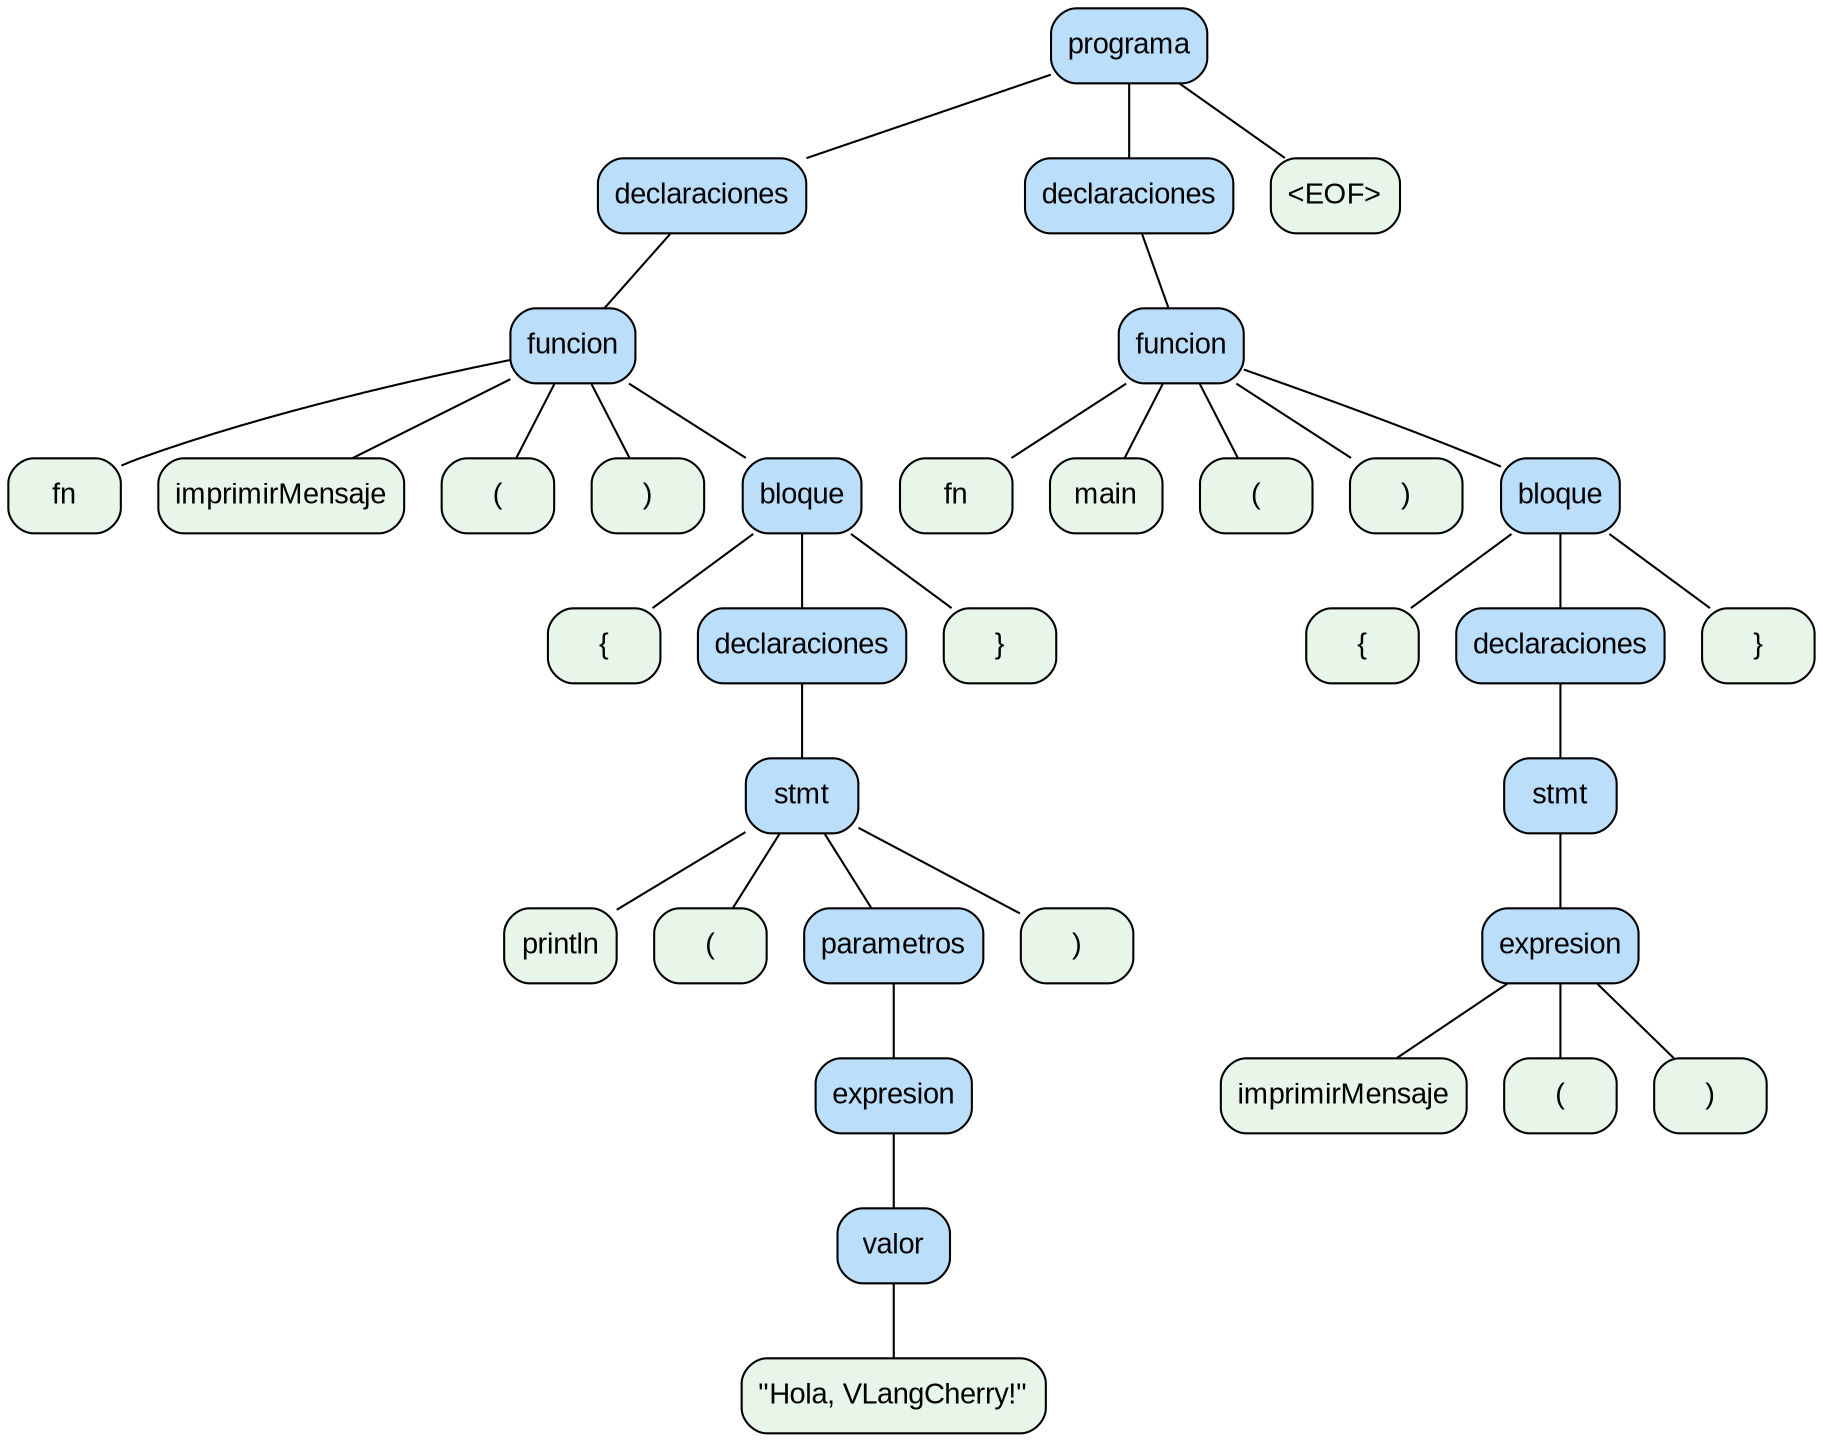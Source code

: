 digraph G {
  node [shape=box, style="rounded,filled", fontname="Arial"];
  edge [arrowhead=none];
  0 [label="programa", fillcolor="#bbdefb"];
  1 [label="declaraciones", fillcolor="#bbdefb"];
  2 [label="funcion", fillcolor="#bbdefb"];
  3 [label="fn", fillcolor="#e8f5e9"];
  2 -> 3;
  4 [label="imprimirMensaje", fillcolor="#e8f5e9"];
  2 -> 4;
  5 [label="(", fillcolor="#e8f5e9"];
  2 -> 5;
  6 [label=")", fillcolor="#e8f5e9"];
  2 -> 6;
  7 [label="bloque", fillcolor="#bbdefb"];
  8 [label="{", fillcolor="#e8f5e9"];
  7 -> 8;
  9 [label="declaraciones", fillcolor="#bbdefb"];
  10 [label="stmt", fillcolor="#bbdefb"];
  11 [label="println", fillcolor="#e8f5e9"];
  10 -> 11;
  12 [label="(", fillcolor="#e8f5e9"];
  10 -> 12;
  13 [label="parametros", fillcolor="#bbdefb"];
  14 [label="expresion", fillcolor="#bbdefb"];
  15 [label="valor", fillcolor="#bbdefb"];
  16 [label="\"Hola, VLangCherry!\"", fillcolor="#e8f5e9"];
  15 -> 16;
  14 -> 15;
  13 -> 14;
  10 -> 13;
  17 [label=")", fillcolor="#e8f5e9"];
  10 -> 17;
  9 -> 10;
  7 -> 9;
  18 [label="}", fillcolor="#e8f5e9"];
  7 -> 18;
  2 -> 7;
  1 -> 2;
  0 -> 1;
  19 [label="declaraciones", fillcolor="#bbdefb"];
  20 [label="funcion", fillcolor="#bbdefb"];
  21 [label="fn", fillcolor="#e8f5e9"];
  20 -> 21;
  22 [label="main", fillcolor="#e8f5e9"];
  20 -> 22;
  23 [label="(", fillcolor="#e8f5e9"];
  20 -> 23;
  24 [label=")", fillcolor="#e8f5e9"];
  20 -> 24;
  25 [label="bloque", fillcolor="#bbdefb"];
  26 [label="{", fillcolor="#e8f5e9"];
  25 -> 26;
  27 [label="declaraciones", fillcolor="#bbdefb"];
  28 [label="stmt", fillcolor="#bbdefb"];
  29 [label="expresion", fillcolor="#bbdefb"];
  30 [label="imprimirMensaje", fillcolor="#e8f5e9"];
  29 -> 30;
  31 [label="(", fillcolor="#e8f5e9"];
  29 -> 31;
  32 [label=")", fillcolor="#e8f5e9"];
  29 -> 32;
  28 -> 29;
  27 -> 28;
  25 -> 27;
  33 [label="}", fillcolor="#e8f5e9"];
  25 -> 33;
  20 -> 25;
  19 -> 20;
  0 -> 19;
  34 [label="<EOF>", fillcolor="#e8f5e9"];
  0 -> 34;
}